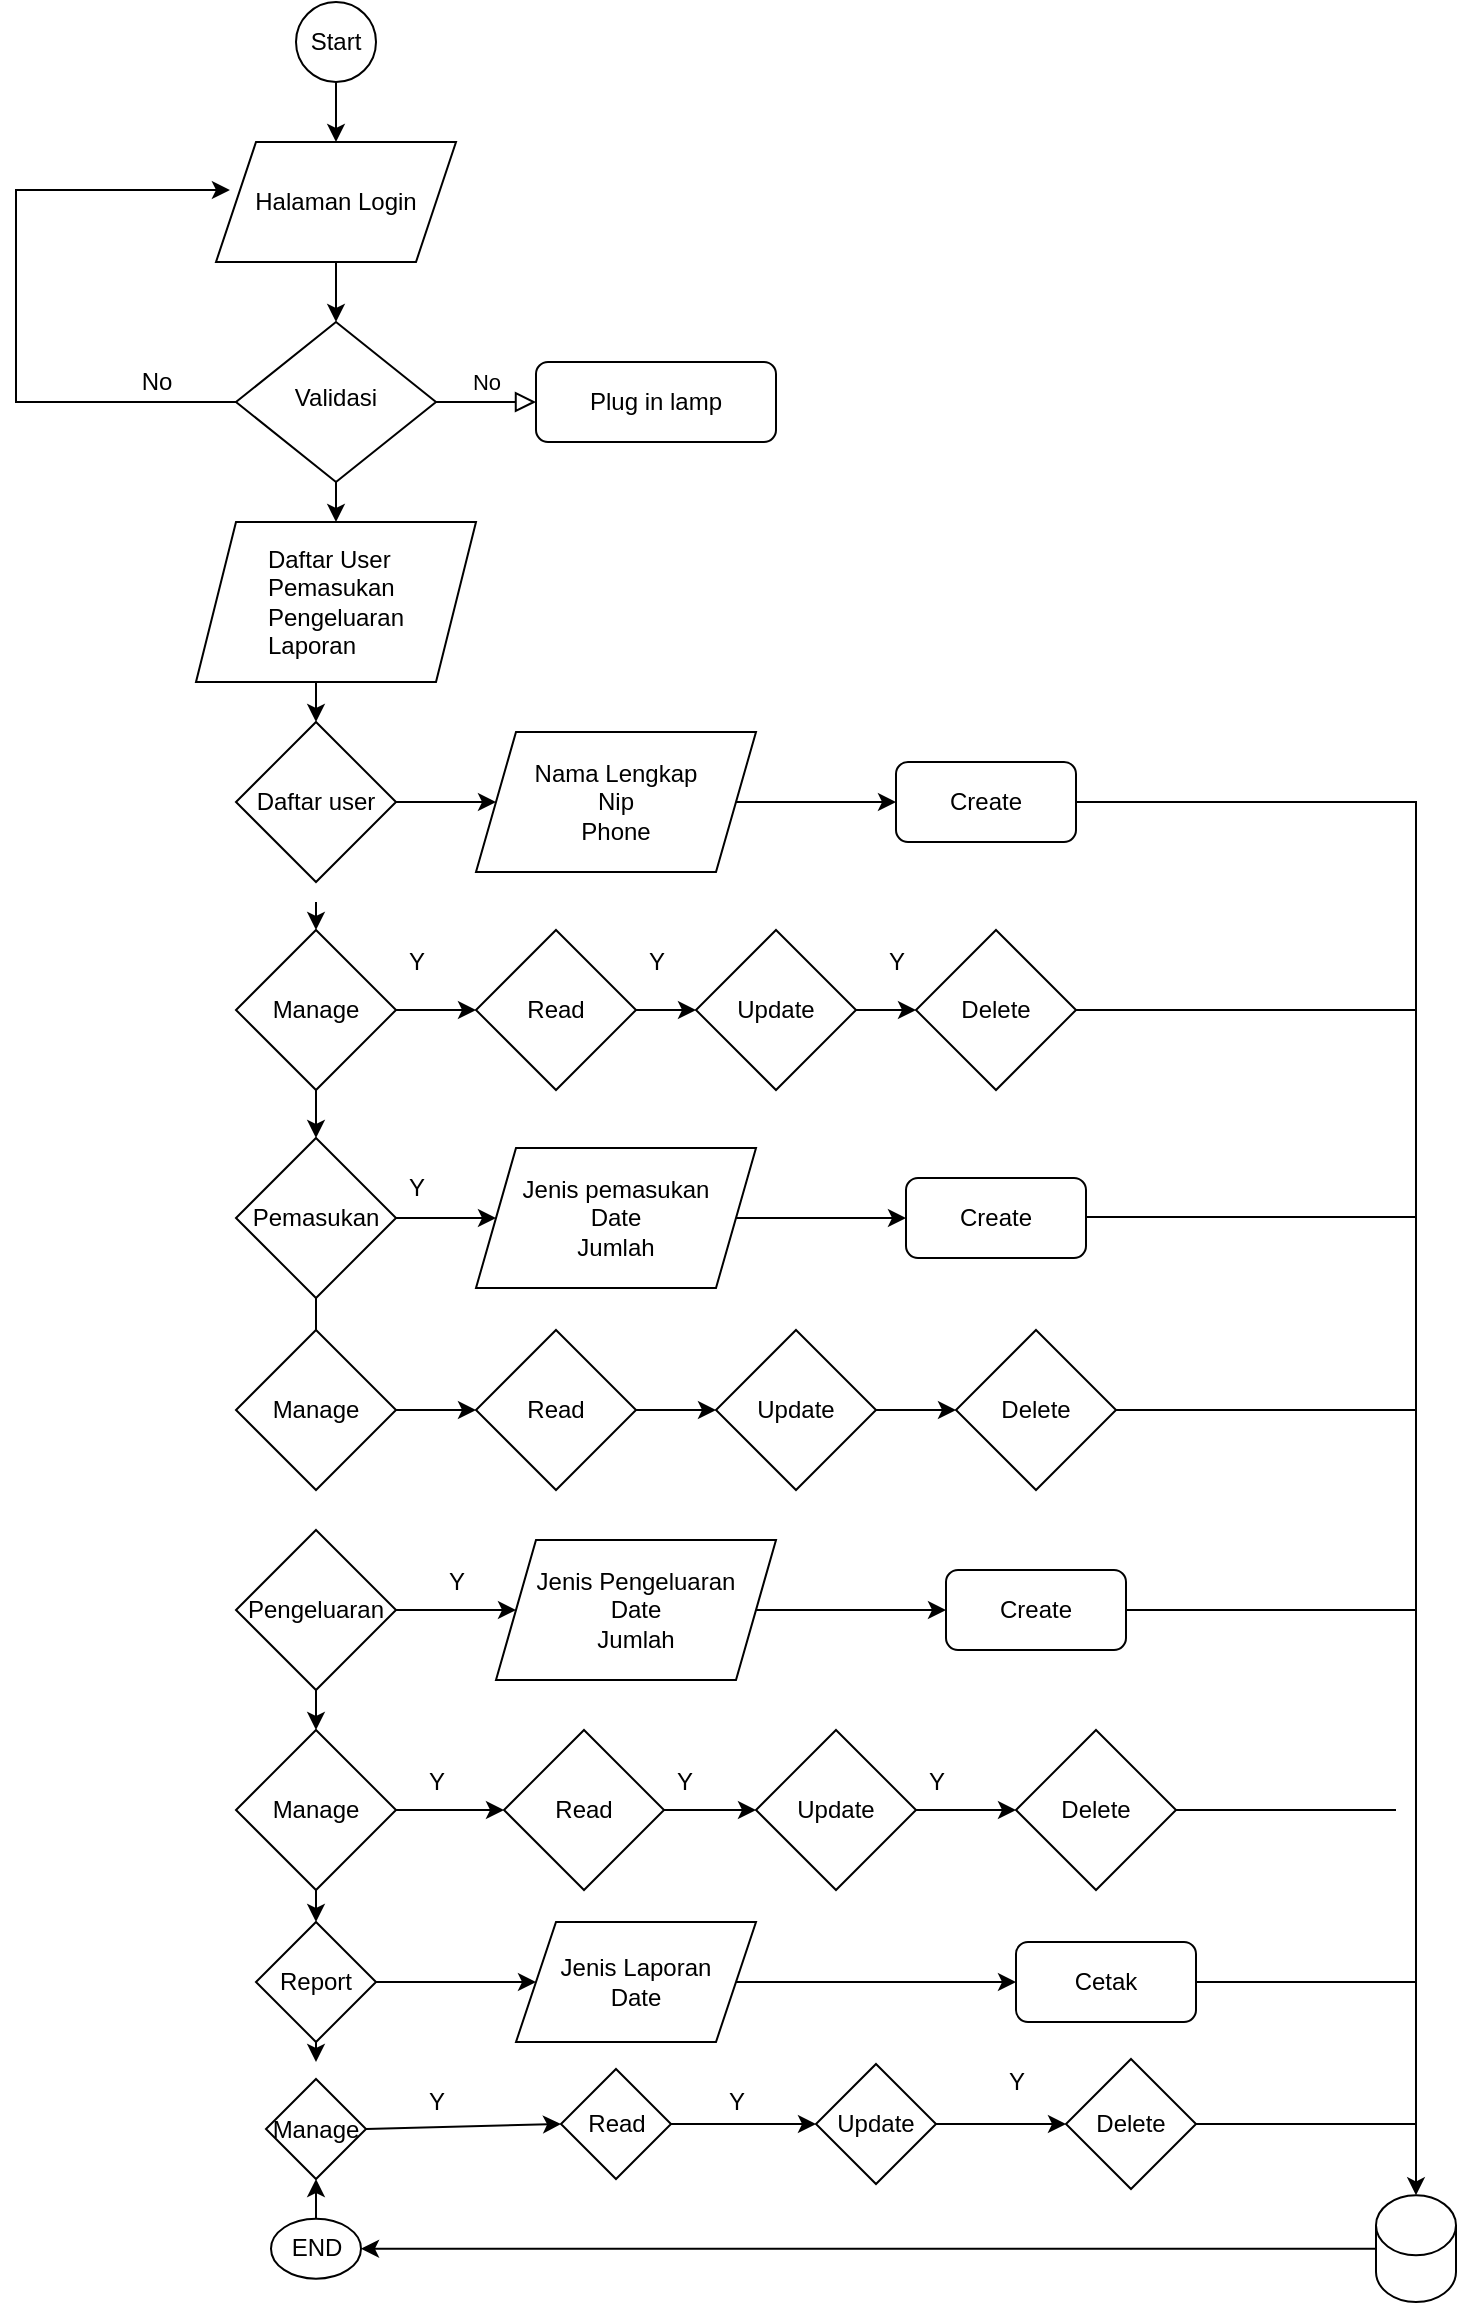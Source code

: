<mxfile version="16.5.1" type="device"><diagram id="C5RBs43oDa-KdzZeNtuy" name="Page-1"><mxGraphModel dx="868" dy="563" grid="1" gridSize="10" guides="1" tooltips="1" connect="1" arrows="1" fold="1" page="1" pageScale="1" pageWidth="827" pageHeight="1169" math="0" shadow="0"><root><mxCell id="WIyWlLk6GJQsqaUBKTNV-0"/><mxCell id="WIyWlLk6GJQsqaUBKTNV-1" parent="WIyWlLk6GJQsqaUBKTNV-0"/><mxCell id="WIyWlLk6GJQsqaUBKTNV-5" value="No" style="edgeStyle=orthogonalEdgeStyle;rounded=0;html=1;jettySize=auto;orthogonalLoop=1;fontSize=11;endArrow=block;endFill=0;endSize=8;strokeWidth=1;shadow=0;labelBackgroundColor=none;" parent="WIyWlLk6GJQsqaUBKTNV-1" source="WIyWlLk6GJQsqaUBKTNV-6" target="WIyWlLk6GJQsqaUBKTNV-7" edge="1"><mxGeometry y="10" relative="1" as="geometry"><mxPoint as="offset"/></mxGeometry></mxCell><mxCell id="WIyWlLk6GJQsqaUBKTNV-6" value="Validasi" style="rhombus;whiteSpace=wrap;html=1;shadow=0;fontFamily=Helvetica;fontSize=12;align=center;strokeWidth=1;spacing=6;spacingTop=-4;" parent="WIyWlLk6GJQsqaUBKTNV-1" vertex="1"><mxGeometry x="170" y="170" width="100" height="80" as="geometry"/></mxCell><mxCell id="WIyWlLk6GJQsqaUBKTNV-7" value="Plug in lamp" style="rounded=1;whiteSpace=wrap;html=1;fontSize=12;glass=0;strokeWidth=1;shadow=0;" parent="WIyWlLk6GJQsqaUBKTNV-1" vertex="1"><mxGeometry x="320" y="190" width="120" height="40" as="geometry"/></mxCell><mxCell id="Ojrf8QeISL4BftmtHI5l-0" value="Start" style="ellipse;whiteSpace=wrap;html=1;aspect=fixed;" parent="WIyWlLk6GJQsqaUBKTNV-1" vertex="1"><mxGeometry x="200" y="10" width="40" height="40" as="geometry"/></mxCell><mxCell id="Ojrf8QeISL4BftmtHI5l-4" value="" style="endArrow=classic;html=1;rounded=0;exitX=0.5;exitY=1;exitDx=0;exitDy=0;" parent="WIyWlLk6GJQsqaUBKTNV-1" source="Ojrf8QeISL4BftmtHI5l-0" edge="1"><mxGeometry width="50" height="50" relative="1" as="geometry"><mxPoint x="320" y="110" as="sourcePoint"/><mxPoint x="220" y="80" as="targetPoint"/></mxGeometry></mxCell><mxCell id="Ojrf8QeISL4BftmtHI5l-5" value="Halaman Login" style="shape=parallelogram;perimeter=parallelogramPerimeter;whiteSpace=wrap;html=1;fixedSize=1;" parent="WIyWlLk6GJQsqaUBKTNV-1" vertex="1"><mxGeometry x="160" y="80" width="120" height="60" as="geometry"/></mxCell><mxCell id="Ojrf8QeISL4BftmtHI5l-6" value="" style="endArrow=classic;html=1;rounded=0;exitX=0.5;exitY=1;exitDx=0;exitDy=0;" parent="WIyWlLk6GJQsqaUBKTNV-1" source="Ojrf8QeISL4BftmtHI5l-5" target="WIyWlLk6GJQsqaUBKTNV-6" edge="1"><mxGeometry width="50" height="50" relative="1" as="geometry"><mxPoint x="210" y="180" as="sourcePoint"/><mxPoint x="260" y="130" as="targetPoint"/></mxGeometry></mxCell><mxCell id="Ojrf8QeISL4BftmtHI5l-9" value="" style="endArrow=classic;html=1;rounded=0;exitX=0;exitY=0.5;exitDx=0;exitDy=0;entryX=0.058;entryY=0.4;entryDx=0;entryDy=0;entryPerimeter=0;" parent="WIyWlLk6GJQsqaUBKTNV-1" source="WIyWlLk6GJQsqaUBKTNV-6" target="Ojrf8QeISL4BftmtHI5l-5" edge="1"><mxGeometry width="50" height="50" relative="1" as="geometry"><mxPoint x="150" y="220" as="sourcePoint"/><mxPoint x="100" y="160" as="targetPoint"/><Array as="points"><mxPoint x="60" y="210"/><mxPoint x="60" y="104"/></Array></mxGeometry></mxCell><mxCell id="Ojrf8QeISL4BftmtHI5l-11" value="No" style="text;html=1;align=center;verticalAlign=middle;resizable=0;points=[];autosize=1;strokeColor=none;fillColor=none;" parent="WIyWlLk6GJQsqaUBKTNV-1" vertex="1"><mxGeometry x="115" y="190" width="30" height="20" as="geometry"/></mxCell><mxCell id="Ojrf8QeISL4BftmtHI5l-13" value="&lt;div style=&quot;text-align: left&quot;&gt;&lt;span&gt;Daftar User&lt;/span&gt;&lt;/div&gt;&lt;div style=&quot;text-align: left&quot;&gt;&lt;span&gt;Pemasukan&lt;/span&gt;&lt;/div&gt;&lt;div style=&quot;text-align: left&quot;&gt;&lt;span&gt;Pengeluaran&lt;/span&gt;&lt;/div&gt;&lt;div style=&quot;text-align: left&quot;&gt;&lt;span&gt;Laporan&lt;/span&gt;&lt;/div&gt;" style="shape=parallelogram;perimeter=parallelogramPerimeter;whiteSpace=wrap;html=1;fixedSize=1;" parent="WIyWlLk6GJQsqaUBKTNV-1" vertex="1"><mxGeometry x="150" y="270" width="140" height="80" as="geometry"/></mxCell><mxCell id="Ojrf8QeISL4BftmtHI5l-14" value="" style="endArrow=classic;html=1;rounded=0;entryX=0.5;entryY=0;entryDx=0;entryDy=0;" parent="WIyWlLk6GJQsqaUBKTNV-1" target="Ojrf8QeISL4BftmtHI5l-13" edge="1"><mxGeometry width="50" height="50" relative="1" as="geometry"><mxPoint x="220" y="250" as="sourcePoint"/><mxPoint x="270" y="200" as="targetPoint"/></mxGeometry></mxCell><mxCell id="Ojrf8QeISL4BftmtHI5l-21" style="edgeStyle=orthogonalEdgeStyle;rounded=0;orthogonalLoop=1;jettySize=auto;html=1;exitX=1;exitY=0.5;exitDx=0;exitDy=0;entryX=0;entryY=0.5;entryDx=0;entryDy=0;" parent="WIyWlLk6GJQsqaUBKTNV-1" source="Ojrf8QeISL4BftmtHI5l-15" target="Ojrf8QeISL4BftmtHI5l-17" edge="1"><mxGeometry relative="1" as="geometry"/></mxCell><mxCell id="Ojrf8QeISL4BftmtHI5l-15" value="Daftar user" style="rhombus;whiteSpace=wrap;html=1;" parent="WIyWlLk6GJQsqaUBKTNV-1" vertex="1"><mxGeometry x="170" y="370" width="80" height="80" as="geometry"/></mxCell><mxCell id="Ojrf8QeISL4BftmtHI5l-16" value="" style="endArrow=classic;html=1;rounded=0;entryX=0.5;entryY=0;entryDx=0;entryDy=0;" parent="WIyWlLk6GJQsqaUBKTNV-1" target="Ojrf8QeISL4BftmtHI5l-15" edge="1"><mxGeometry width="50" height="50" relative="1" as="geometry"><mxPoint x="210" y="350" as="sourcePoint"/><mxPoint x="260" y="300" as="targetPoint"/></mxGeometry></mxCell><mxCell id="Ojrf8QeISL4BftmtHI5l-17" value="Nama Lengkap&lt;br&gt;Nip&lt;br&gt;Phone" style="shape=parallelogram;perimeter=parallelogramPerimeter;whiteSpace=wrap;html=1;fixedSize=1;" parent="WIyWlLk6GJQsqaUBKTNV-1" vertex="1"><mxGeometry x="290" y="375" width="140" height="70" as="geometry"/></mxCell><mxCell id="Ojrf8QeISL4BftmtHI5l-18" value="" style="endArrow=classic;html=1;rounded=0;" parent="WIyWlLk6GJQsqaUBKTNV-1" target="Ojrf8QeISL4BftmtHI5l-25" edge="1"><mxGeometry width="50" height="50" relative="1" as="geometry"><mxPoint x="210" y="460" as="sourcePoint"/><mxPoint x="260" y="410" as="targetPoint"/></mxGeometry></mxCell><mxCell id="Ojrf8QeISL4BftmtHI5l-20" value="" style="endArrow=classic;html=1;rounded=0;exitX=1;exitY=0.5;exitDx=0;exitDy=0;entryX=0;entryY=0.5;entryDx=0;entryDy=0;" parent="WIyWlLk6GJQsqaUBKTNV-1" source="Ojrf8QeISL4BftmtHI5l-17" target="WIyWlLk6GJQsqaUBKTNV-11" edge="1"><mxGeometry width="50" height="50" relative="1" as="geometry"><mxPoint x="410" y="455" as="sourcePoint"/><mxPoint x="460" y="410" as="targetPoint"/></mxGeometry></mxCell><mxCell id="Ojrf8QeISL4BftmtHI5l-23" value="" style="shape=cylinder3;whiteSpace=wrap;html=1;boundedLbl=1;backgroundOutline=1;size=15;" parent="WIyWlLk6GJQsqaUBKTNV-1" vertex="1"><mxGeometry x="740" y="1106.67" width="40" height="53.33" as="geometry"/></mxCell><mxCell id="Ojrf8QeISL4BftmtHI5l-24" value="" style="endArrow=classic;html=1;rounded=0;startArrow=none;exitX=1;exitY=0.5;exitDx=0;exitDy=0;" parent="WIyWlLk6GJQsqaUBKTNV-1" edge="1" source="WIyWlLk6GJQsqaUBKTNV-11"><mxGeometry width="50" height="50" relative="1" as="geometry"><mxPoint x="590" y="436.67" as="sourcePoint"/><mxPoint x="760" y="1106.67" as="targetPoint"/><Array as="points"><mxPoint x="760" y="410"/></Array></mxGeometry></mxCell><mxCell id="Ojrf8QeISL4BftmtHI5l-41" style="edgeStyle=orthogonalEdgeStyle;rounded=0;orthogonalLoop=1;jettySize=auto;html=1;exitX=0.5;exitY=1;exitDx=0;exitDy=0;entryX=0.5;entryY=0;entryDx=0;entryDy=0;" parent="WIyWlLk6GJQsqaUBKTNV-1" source="Ojrf8QeISL4BftmtHI5l-25" target="Ojrf8QeISL4BftmtHI5l-37" edge="1"><mxGeometry relative="1" as="geometry"/></mxCell><mxCell id="Ojrf8QeISL4BftmtHI5l-25" value="Manage" style="rhombus;whiteSpace=wrap;html=1;" parent="WIyWlLk6GJQsqaUBKTNV-1" vertex="1"><mxGeometry x="170" y="474" width="80" height="80" as="geometry"/></mxCell><mxCell id="Ojrf8QeISL4BftmtHI5l-26" value="Read" style="rhombus;whiteSpace=wrap;html=1;" parent="WIyWlLk6GJQsqaUBKTNV-1" vertex="1"><mxGeometry x="290" y="474" width="80" height="80" as="geometry"/></mxCell><mxCell id="Ojrf8QeISL4BftmtHI5l-27" value="Update" style="rhombus;whiteSpace=wrap;html=1;" parent="WIyWlLk6GJQsqaUBKTNV-1" vertex="1"><mxGeometry x="400" y="474" width="80" height="80" as="geometry"/></mxCell><mxCell id="Ojrf8QeISL4BftmtHI5l-28" value="Delete" style="rhombus;whiteSpace=wrap;html=1;" parent="WIyWlLk6GJQsqaUBKTNV-1" vertex="1"><mxGeometry x="510" y="474" width="80" height="80" as="geometry"/></mxCell><mxCell id="Ojrf8QeISL4BftmtHI5l-29" value="" style="endArrow=classic;html=1;rounded=0;exitX=1;exitY=0.5;exitDx=0;exitDy=0;entryX=0;entryY=0.5;entryDx=0;entryDy=0;" parent="WIyWlLk6GJQsqaUBKTNV-1" source="Ojrf8QeISL4BftmtHI5l-25" target="Ojrf8QeISL4BftmtHI5l-26" edge="1"><mxGeometry width="50" height="50" relative="1" as="geometry"><mxPoint x="390" y="590" as="sourcePoint"/><mxPoint x="440" y="540" as="targetPoint"/></mxGeometry></mxCell><mxCell id="Ojrf8QeISL4BftmtHI5l-30" value="" style="endArrow=classic;html=1;rounded=0;exitX=1;exitY=0.5;exitDx=0;exitDy=0;entryX=0;entryY=0.5;entryDx=0;entryDy=0;" parent="WIyWlLk6GJQsqaUBKTNV-1" source="Ojrf8QeISL4BftmtHI5l-26" target="Ojrf8QeISL4BftmtHI5l-27" edge="1"><mxGeometry width="50" height="50" relative="1" as="geometry"><mxPoint x="390" y="590" as="sourcePoint"/><mxPoint x="440" y="540" as="targetPoint"/></mxGeometry></mxCell><mxCell id="Ojrf8QeISL4BftmtHI5l-31" value="" style="endArrow=classic;html=1;rounded=0;entryX=0;entryY=0.5;entryDx=0;entryDy=0;exitX=1;exitY=0.5;exitDx=0;exitDy=0;" parent="WIyWlLk6GJQsqaUBKTNV-1" source="Ojrf8QeISL4BftmtHI5l-27" target="Ojrf8QeISL4BftmtHI5l-28" edge="1"><mxGeometry width="50" height="50" relative="1" as="geometry"><mxPoint x="390" y="590" as="sourcePoint"/><mxPoint x="440" y="540" as="targetPoint"/></mxGeometry></mxCell><mxCell id="Ojrf8QeISL4BftmtHI5l-32" value="" style="endArrow=none;html=1;rounded=0;exitX=1;exitY=0.5;exitDx=0;exitDy=0;" parent="WIyWlLk6GJQsqaUBKTNV-1" source="Ojrf8QeISL4BftmtHI5l-28" edge="1"><mxGeometry width="50" height="50" relative="1" as="geometry"><mxPoint x="390" y="590" as="sourcePoint"/><mxPoint x="760" y="514" as="targetPoint"/></mxGeometry></mxCell><mxCell id="Ojrf8QeISL4BftmtHI5l-33" value="END" style="ellipse;whiteSpace=wrap;html=1;" parent="WIyWlLk6GJQsqaUBKTNV-1" vertex="1"><mxGeometry x="187.5" y="1118.34" width="45" height="30" as="geometry"/></mxCell><mxCell id="Ojrf8QeISL4BftmtHI5l-34" value="" style="endArrow=classic;html=1;rounded=0;exitX=0;exitY=0.5;exitDx=0;exitDy=0;exitPerimeter=0;" parent="WIyWlLk6GJQsqaUBKTNV-1" source="Ojrf8QeISL4BftmtHI5l-23" target="Ojrf8QeISL4BftmtHI5l-33" edge="1"><mxGeometry width="50" height="50" relative="1" as="geometry"><mxPoint x="390" y="890" as="sourcePoint"/><mxPoint x="440" y="840" as="targetPoint"/></mxGeometry></mxCell><mxCell id="WIyWlLk6GJQsqaUBKTNV-11" value="Create" style="rounded=1;whiteSpace=wrap;html=1;fontSize=12;glass=0;strokeWidth=1;shadow=0;" parent="WIyWlLk6GJQsqaUBKTNV-1" vertex="1"><mxGeometry x="500" y="390" width="90" height="40" as="geometry"/></mxCell><mxCell id="Ojrf8QeISL4BftmtHI5l-61" style="edgeStyle=orthogonalEdgeStyle;rounded=0;orthogonalLoop=1;jettySize=auto;html=1;exitX=0.5;exitY=1;exitDx=0;exitDy=0;" parent="WIyWlLk6GJQsqaUBKTNV-1" source="Ojrf8QeISL4BftmtHI5l-37" edge="1"><mxGeometry relative="1" as="geometry"><mxPoint x="210" y="710" as="targetPoint"/></mxGeometry></mxCell><mxCell id="Ojrf8QeISL4BftmtHI5l-37" value="Pemasukan" style="rhombus;whiteSpace=wrap;html=1;" parent="WIyWlLk6GJQsqaUBKTNV-1" vertex="1"><mxGeometry x="170" y="578" width="80" height="80" as="geometry"/></mxCell><mxCell id="Ojrf8QeISL4BftmtHI5l-38" value="Jenis pemasukan&lt;br&gt;Date&lt;br&gt;Jumlah" style="shape=parallelogram;perimeter=parallelogramPerimeter;whiteSpace=wrap;html=1;fixedSize=1;" parent="WIyWlLk6GJQsqaUBKTNV-1" vertex="1"><mxGeometry x="290" y="583" width="140" height="70" as="geometry"/></mxCell><mxCell id="Ojrf8QeISL4BftmtHI5l-39" value="" style="endArrow=classic;html=1;rounded=0;entryX=0;entryY=0.5;entryDx=0;entryDy=0;exitX=1;exitY=0.5;exitDx=0;exitDy=0;" parent="WIyWlLk6GJQsqaUBKTNV-1" source="Ojrf8QeISL4BftmtHI5l-38" target="Ojrf8QeISL4BftmtHI5l-43" edge="1"><mxGeometry width="50" height="50" relative="1" as="geometry"><mxPoint x="420" y="640" as="sourcePoint"/><mxPoint x="450" y="585" as="targetPoint"/></mxGeometry></mxCell><mxCell id="Ojrf8QeISL4BftmtHI5l-43" value="Create" style="rounded=1;whiteSpace=wrap;html=1;fontSize=12;glass=0;strokeWidth=1;shadow=0;" parent="WIyWlLk6GJQsqaUBKTNV-1" vertex="1"><mxGeometry x="505" y="598" width="90" height="40" as="geometry"/></mxCell><mxCell id="Ojrf8QeISL4BftmtHI5l-46" value="" style="endArrow=none;html=1;rounded=0;" parent="WIyWlLk6GJQsqaUBKTNV-1" edge="1"><mxGeometry width="50" height="50" relative="1" as="geometry"><mxPoint x="595" y="617.5" as="sourcePoint"/><mxPoint x="760" y="617.5" as="targetPoint"/></mxGeometry></mxCell><mxCell id="Ojrf8QeISL4BftmtHI5l-56" value="Delete" style="rhombus;whiteSpace=wrap;html=1;" parent="WIyWlLk6GJQsqaUBKTNV-1" vertex="1"><mxGeometry x="530" y="674" width="80" height="80" as="geometry"/></mxCell><mxCell id="Ojrf8QeISL4BftmtHI5l-64" value="" style="endArrow=none;html=1;rounded=0;exitX=1;exitY=0.5;exitDx=0;exitDy=0;" parent="WIyWlLk6GJQsqaUBKTNV-1" source="Ojrf8QeISL4BftmtHI5l-56" edge="1"><mxGeometry width="50" height="50" relative="1" as="geometry"><mxPoint x="390" y="690" as="sourcePoint"/><mxPoint x="760" y="714" as="targetPoint"/></mxGeometry></mxCell><mxCell id="Ojrf8QeISL4BftmtHI5l-68" style="edgeStyle=orthogonalEdgeStyle;rounded=0;orthogonalLoop=1;jettySize=auto;html=1;exitX=1;exitY=0.5;exitDx=0;exitDy=0;entryX=0;entryY=0.5;entryDx=0;entryDy=0;" parent="WIyWlLk6GJQsqaUBKTNV-1" source="Ojrf8QeISL4BftmtHI5l-65" target="Ojrf8QeISL4BftmtHI5l-66" edge="1"><mxGeometry relative="1" as="geometry"/></mxCell><mxCell id="Ojrf8QeISL4BftmtHI5l-76" style="edgeStyle=orthogonalEdgeStyle;rounded=0;orthogonalLoop=1;jettySize=auto;html=1;exitX=0.5;exitY=1;exitDx=0;exitDy=0;entryX=0.5;entryY=0;entryDx=0;entryDy=0;" parent="WIyWlLk6GJQsqaUBKTNV-1" source="Ojrf8QeISL4BftmtHI5l-65" target="Ojrf8QeISL4BftmtHI5l-72" edge="1"><mxGeometry relative="1" as="geometry"/></mxCell><mxCell id="Ojrf8QeISL4BftmtHI5l-65" value="Pengeluaran" style="rhombus;whiteSpace=wrap;html=1;" parent="WIyWlLk6GJQsqaUBKTNV-1" vertex="1"><mxGeometry x="170" y="774" width="80" height="80" as="geometry"/></mxCell><mxCell id="Ojrf8QeISL4BftmtHI5l-69" style="edgeStyle=orthogonalEdgeStyle;rounded=0;orthogonalLoop=1;jettySize=auto;html=1;exitX=1;exitY=0.5;exitDx=0;exitDy=0;entryX=0;entryY=0.5;entryDx=0;entryDy=0;" parent="WIyWlLk6GJQsqaUBKTNV-1" source="Ojrf8QeISL4BftmtHI5l-66" target="Ojrf8QeISL4BftmtHI5l-67" edge="1"><mxGeometry relative="1" as="geometry"/></mxCell><mxCell id="Ojrf8QeISL4BftmtHI5l-66" value="Jenis Pengeluaran&lt;br&gt;Date&lt;br&gt;Jumlah" style="shape=parallelogram;perimeter=parallelogramPerimeter;whiteSpace=wrap;html=1;fixedSize=1;" parent="WIyWlLk6GJQsqaUBKTNV-1" vertex="1"><mxGeometry x="300" y="779" width="140" height="70" as="geometry"/></mxCell><mxCell id="Ojrf8QeISL4BftmtHI5l-67" value="Create" style="rounded=1;whiteSpace=wrap;html=1;fontSize=12;glass=0;strokeWidth=1;shadow=0;" parent="WIyWlLk6GJQsqaUBKTNV-1" vertex="1"><mxGeometry x="525" y="794" width="90" height="40" as="geometry"/></mxCell><mxCell id="Ojrf8QeISL4BftmtHI5l-70" value="" style="endArrow=none;html=1;rounded=0;exitX=1;exitY=0.5;exitDx=0;exitDy=0;" parent="WIyWlLk6GJQsqaUBKTNV-1" source="Ojrf8QeISL4BftmtHI5l-67" edge="1"><mxGeometry width="50" height="50" relative="1" as="geometry"><mxPoint x="630" y="860" as="sourcePoint"/><mxPoint x="760" y="814" as="targetPoint"/></mxGeometry></mxCell><mxCell id="Ojrf8QeISL4BftmtHI5l-77" style="edgeStyle=orthogonalEdgeStyle;rounded=0;orthogonalLoop=1;jettySize=auto;html=1;exitX=1;exitY=0.5;exitDx=0;exitDy=0;entryX=0;entryY=0.5;entryDx=0;entryDy=0;" parent="WIyWlLk6GJQsqaUBKTNV-1" source="Ojrf8QeISL4BftmtHI5l-72" target="Ojrf8QeISL4BftmtHI5l-73" edge="1"><mxGeometry relative="1" as="geometry"><mxPoint x="300" y="960" as="targetPoint"/></mxGeometry></mxCell><mxCell id="Ojrf8QeISL4BftmtHI5l-127" style="edgeStyle=orthogonalEdgeStyle;rounded=0;orthogonalLoop=1;jettySize=auto;html=1;exitX=0.5;exitY=1;exitDx=0;exitDy=0;entryX=0.5;entryY=0;entryDx=0;entryDy=0;" parent="WIyWlLk6GJQsqaUBKTNV-1" source="Ojrf8QeISL4BftmtHI5l-72" target="Ojrf8QeISL4BftmtHI5l-94" edge="1"><mxGeometry relative="1" as="geometry"/></mxCell><mxCell id="Ojrf8QeISL4BftmtHI5l-72" value="Manage" style="rhombus;whiteSpace=wrap;html=1;" parent="WIyWlLk6GJQsqaUBKTNV-1" vertex="1"><mxGeometry x="170" y="874" width="80" height="80" as="geometry"/></mxCell><mxCell id="Ojrf8QeISL4BftmtHI5l-78" style="edgeStyle=orthogonalEdgeStyle;rounded=0;orthogonalLoop=1;jettySize=auto;html=1;exitX=1;exitY=0.5;exitDx=0;exitDy=0;entryX=0;entryY=0.5;entryDx=0;entryDy=0;" parent="WIyWlLk6GJQsqaUBKTNV-1" source="Ojrf8QeISL4BftmtHI5l-73" target="Ojrf8QeISL4BftmtHI5l-74" edge="1"><mxGeometry relative="1" as="geometry"/></mxCell><mxCell id="Ojrf8QeISL4BftmtHI5l-73" value="Read" style="rhombus;whiteSpace=wrap;html=1;" parent="WIyWlLk6GJQsqaUBKTNV-1" vertex="1"><mxGeometry x="304" y="874" width="80" height="80" as="geometry"/></mxCell><mxCell id="Ojrf8QeISL4BftmtHI5l-79" style="edgeStyle=orthogonalEdgeStyle;rounded=0;orthogonalLoop=1;jettySize=auto;html=1;exitX=1;exitY=0.5;exitDx=0;exitDy=0;entryX=0;entryY=0.5;entryDx=0;entryDy=0;" parent="WIyWlLk6GJQsqaUBKTNV-1" source="Ojrf8QeISL4BftmtHI5l-74" target="Ojrf8QeISL4BftmtHI5l-75" edge="1"><mxGeometry relative="1" as="geometry"/></mxCell><mxCell id="Ojrf8QeISL4BftmtHI5l-74" value="Update" style="rhombus;whiteSpace=wrap;html=1;" parent="WIyWlLk6GJQsqaUBKTNV-1" vertex="1"><mxGeometry x="430" y="874" width="80" height="80" as="geometry"/></mxCell><mxCell id="Ojrf8QeISL4BftmtHI5l-75" value="Delete" style="rhombus;whiteSpace=wrap;html=1;" parent="WIyWlLk6GJQsqaUBKTNV-1" vertex="1"><mxGeometry x="560" y="874" width="80" height="80" as="geometry"/></mxCell><mxCell id="Ojrf8QeISL4BftmtHI5l-84" value="" style="endArrow=none;html=1;rounded=0;exitX=1;exitY=0.5;exitDx=0;exitDy=0;" parent="WIyWlLk6GJQsqaUBKTNV-1" source="Ojrf8QeISL4BftmtHI5l-75" edge="1"><mxGeometry width="50" height="50" relative="1" as="geometry"><mxPoint x="390" y="890" as="sourcePoint"/><mxPoint x="750" y="914" as="targetPoint"/></mxGeometry></mxCell><mxCell id="Ojrf8QeISL4BftmtHI5l-88" value="Y" style="text;html=1;align=center;verticalAlign=middle;resizable=0;points=[];autosize=1;strokeColor=none;fillColor=none;" parent="WIyWlLk6GJQsqaUBKTNV-1" vertex="1"><mxGeometry x="270" y="790" width="20" height="20" as="geometry"/></mxCell><mxCell id="Ojrf8QeISL4BftmtHI5l-90" value="Y" style="text;html=1;align=center;verticalAlign=middle;resizable=0;points=[];autosize=1;strokeColor=none;fillColor=none;" parent="WIyWlLk6GJQsqaUBKTNV-1" vertex="1"><mxGeometry x="250" y="593" width="20" height="20" as="geometry"/></mxCell><mxCell id="Ojrf8QeISL4BftmtHI5l-91" value="Y" style="text;html=1;align=center;verticalAlign=middle;resizable=0;points=[];autosize=1;strokeColor=none;fillColor=none;" parent="WIyWlLk6GJQsqaUBKTNV-1" vertex="1"><mxGeometry x="260" y="890" width="20" height="20" as="geometry"/></mxCell><mxCell id="Ojrf8QeISL4BftmtHI5l-92" value="Y" style="text;html=1;align=center;verticalAlign=middle;resizable=0;points=[];autosize=1;strokeColor=none;fillColor=none;" parent="WIyWlLk6GJQsqaUBKTNV-1" vertex="1"><mxGeometry x="384" y="890" width="20" height="20" as="geometry"/></mxCell><mxCell id="Ojrf8QeISL4BftmtHI5l-93" value="Y" style="text;html=1;align=center;verticalAlign=middle;resizable=0;points=[];autosize=1;strokeColor=none;fillColor=none;" parent="WIyWlLk6GJQsqaUBKTNV-1" vertex="1"><mxGeometry x="510" y="890" width="20" height="20" as="geometry"/></mxCell><mxCell id="Ojrf8QeISL4BftmtHI5l-128" style="edgeStyle=orthogonalEdgeStyle;rounded=0;orthogonalLoop=1;jettySize=auto;html=1;exitX=0.5;exitY=1;exitDx=0;exitDy=0;" parent="WIyWlLk6GJQsqaUBKTNV-1" source="Ojrf8QeISL4BftmtHI5l-94" edge="1"><mxGeometry relative="1" as="geometry"><mxPoint x="210" y="1040" as="targetPoint"/></mxGeometry></mxCell><mxCell id="Ojrf8QeISL4BftmtHI5l-94" value="Report" style="rhombus;whiteSpace=wrap;html=1;" parent="WIyWlLk6GJQsqaUBKTNV-1" vertex="1"><mxGeometry x="180" y="970" width="60" height="60" as="geometry"/></mxCell><mxCell id="Ojrf8QeISL4BftmtHI5l-97" value="" style="endArrow=classic;html=1;rounded=0;exitX=1;exitY=0.5;exitDx=0;exitDy=0;entryX=0;entryY=0.5;entryDx=0;entryDy=0;" parent="WIyWlLk6GJQsqaUBKTNV-1" source="Ojrf8QeISL4BftmtHI5l-37" target="Ojrf8QeISL4BftmtHI5l-38" edge="1"><mxGeometry width="50" height="50" relative="1" as="geometry"><mxPoint x="390" y="590" as="sourcePoint"/><mxPoint x="440" y="540" as="targetPoint"/></mxGeometry></mxCell><mxCell id="Ojrf8QeISL4BftmtHI5l-101" value="Manage" style="rhombus;whiteSpace=wrap;html=1;" parent="WIyWlLk6GJQsqaUBKTNV-1" vertex="1"><mxGeometry x="170" y="674" width="80" height="80" as="geometry"/></mxCell><mxCell id="Ojrf8QeISL4BftmtHI5l-102" value="Read" style="rhombus;whiteSpace=wrap;html=1;" parent="WIyWlLk6GJQsqaUBKTNV-1" vertex="1"><mxGeometry x="290" y="674" width="80" height="80" as="geometry"/></mxCell><mxCell id="Ojrf8QeISL4BftmtHI5l-103" value="Update" style="rhombus;whiteSpace=wrap;html=1;" parent="WIyWlLk6GJQsqaUBKTNV-1" vertex="1"><mxGeometry x="410" y="674" width="80" height="80" as="geometry"/></mxCell><mxCell id="Ojrf8QeISL4BftmtHI5l-104" value="Jenis Laporan&lt;br&gt;Date" style="shape=parallelogram;perimeter=parallelogramPerimeter;whiteSpace=wrap;html=1;fixedSize=1;" parent="WIyWlLk6GJQsqaUBKTNV-1" vertex="1"><mxGeometry x="310" y="970" width="120" height="60" as="geometry"/></mxCell><mxCell id="Ojrf8QeISL4BftmtHI5l-105" value="Cetak" style="rounded=1;whiteSpace=wrap;html=1;fontSize=12;glass=0;strokeWidth=1;shadow=0;" parent="WIyWlLk6GJQsqaUBKTNV-1" vertex="1"><mxGeometry x="560" y="980" width="90" height="40" as="geometry"/></mxCell><mxCell id="Ojrf8QeISL4BftmtHI5l-106" value="" style="endArrow=classic;html=1;rounded=0;entryX=0;entryY=0.5;entryDx=0;entryDy=0;exitX=1;exitY=0.5;exitDx=0;exitDy=0;" parent="WIyWlLk6GJQsqaUBKTNV-1" source="Ojrf8QeISL4BftmtHI5l-104" target="Ojrf8QeISL4BftmtHI5l-105" edge="1"><mxGeometry width="50" height="50" relative="1" as="geometry"><mxPoint x="390" y="1080" as="sourcePoint"/><mxPoint x="440" y="1030" as="targetPoint"/></mxGeometry></mxCell><mxCell id="Ojrf8QeISL4BftmtHI5l-107" value="" style="endArrow=classic;html=1;rounded=0;exitX=1;exitY=0.5;exitDx=0;exitDy=0;entryX=0;entryY=0.5;entryDx=0;entryDy=0;" parent="WIyWlLk6GJQsqaUBKTNV-1" source="Ojrf8QeISL4BftmtHI5l-94" target="Ojrf8QeISL4BftmtHI5l-104" edge="1"><mxGeometry width="50" height="50" relative="1" as="geometry"><mxPoint x="390" y="1080" as="sourcePoint"/><mxPoint x="440" y="1030" as="targetPoint"/></mxGeometry></mxCell><mxCell id="Ojrf8QeISL4BftmtHI5l-108" value="" style="endArrow=none;html=1;rounded=0;exitX=1;exitY=0.5;exitDx=0;exitDy=0;" parent="WIyWlLk6GJQsqaUBKTNV-1" source="Ojrf8QeISL4BftmtHI5l-105" edge="1"><mxGeometry width="50" height="50" relative="1" as="geometry"><mxPoint x="390" y="1080" as="sourcePoint"/><mxPoint x="760" y="1000" as="targetPoint"/></mxGeometry></mxCell><mxCell id="Ojrf8QeISL4BftmtHI5l-109" value="Manage" style="rhombus;whiteSpace=wrap;html=1;" parent="WIyWlLk6GJQsqaUBKTNV-1" vertex="1"><mxGeometry x="185" y="1048.5" width="50" height="50" as="geometry"/></mxCell><mxCell id="Ojrf8QeISL4BftmtHI5l-110" value="Read" style="rhombus;whiteSpace=wrap;html=1;" parent="WIyWlLk6GJQsqaUBKTNV-1" vertex="1"><mxGeometry x="332.5" y="1043.5" width="55" height="55" as="geometry"/></mxCell><mxCell id="Ojrf8QeISL4BftmtHI5l-115" style="edgeStyle=orthogonalEdgeStyle;rounded=0;orthogonalLoop=1;jettySize=auto;html=1;exitX=1;exitY=0.5;exitDx=0;exitDy=0;entryX=0;entryY=0.5;entryDx=0;entryDy=0;" parent="WIyWlLk6GJQsqaUBKTNV-1" source="Ojrf8QeISL4BftmtHI5l-111" target="Ojrf8QeISL4BftmtHI5l-112" edge="1"><mxGeometry relative="1" as="geometry"/></mxCell><mxCell id="Ojrf8QeISL4BftmtHI5l-111" value="Update" style="rhombus;whiteSpace=wrap;html=1;" parent="WIyWlLk6GJQsqaUBKTNV-1" vertex="1"><mxGeometry x="460" y="1041" width="60" height="60" as="geometry"/></mxCell><mxCell id="Ojrf8QeISL4BftmtHI5l-112" value="Delete" style="rhombus;whiteSpace=wrap;html=1;" parent="WIyWlLk6GJQsqaUBKTNV-1" vertex="1"><mxGeometry x="585" y="1038.5" width="65" height="65" as="geometry"/></mxCell><mxCell id="Ojrf8QeISL4BftmtHI5l-113" value="" style="endArrow=classic;html=1;rounded=0;exitX=1;exitY=0.5;exitDx=0;exitDy=0;entryX=0;entryY=0.5;entryDx=0;entryDy=0;" parent="WIyWlLk6GJQsqaUBKTNV-1" source="Ojrf8QeISL4BftmtHI5l-109" target="Ojrf8QeISL4BftmtHI5l-110" edge="1"><mxGeometry width="50" height="50" relative="1" as="geometry"><mxPoint x="390" y="1080" as="sourcePoint"/><mxPoint x="440" y="1030" as="targetPoint"/></mxGeometry></mxCell><mxCell id="Ojrf8QeISL4BftmtHI5l-114" value="" style="endArrow=classic;html=1;rounded=0;exitX=1;exitY=0.5;exitDx=0;exitDy=0;entryX=0;entryY=0.5;entryDx=0;entryDy=0;" parent="WIyWlLk6GJQsqaUBKTNV-1" source="Ojrf8QeISL4BftmtHI5l-110" target="Ojrf8QeISL4BftmtHI5l-111" edge="1"><mxGeometry width="50" height="50" relative="1" as="geometry"><mxPoint x="390" y="1080" as="sourcePoint"/><mxPoint x="440" y="1030" as="targetPoint"/></mxGeometry></mxCell><mxCell id="Ojrf8QeISL4BftmtHI5l-116" value="" style="endArrow=none;html=1;rounded=0;exitX=1;exitY=0.5;exitDx=0;exitDy=0;" parent="WIyWlLk6GJQsqaUBKTNV-1" source="Ojrf8QeISL4BftmtHI5l-112" edge="1"><mxGeometry width="50" height="50" relative="1" as="geometry"><mxPoint x="640" y="1070" as="sourcePoint"/><mxPoint x="760" y="1071" as="targetPoint"/></mxGeometry></mxCell><mxCell id="Ojrf8QeISL4BftmtHI5l-117" value="Y" style="text;html=1;align=center;verticalAlign=middle;resizable=0;points=[];autosize=1;strokeColor=none;fillColor=none;" parent="WIyWlLk6GJQsqaUBKTNV-1" vertex="1"><mxGeometry x="260" y="1050" width="20" height="20" as="geometry"/></mxCell><mxCell id="Ojrf8QeISL4BftmtHI5l-118" value="Y" style="text;html=1;align=center;verticalAlign=middle;resizable=0;points=[];autosize=1;strokeColor=none;fillColor=none;" parent="WIyWlLk6GJQsqaUBKTNV-1" vertex="1"><mxGeometry x="410" y="1050" width="20" height="20" as="geometry"/></mxCell><mxCell id="Ojrf8QeISL4BftmtHI5l-119" value="Y" style="text;html=1;align=center;verticalAlign=middle;resizable=0;points=[];autosize=1;strokeColor=none;fillColor=none;" parent="WIyWlLk6GJQsqaUBKTNV-1" vertex="1"><mxGeometry x="550" y="1040" width="20" height="20" as="geometry"/></mxCell><mxCell id="Ojrf8QeISL4BftmtHI5l-120" value="" style="endArrow=classic;html=1;rounded=0;exitX=0.5;exitY=0;exitDx=0;exitDy=0;entryX=0.5;entryY=1;entryDx=0;entryDy=0;" parent="WIyWlLk6GJQsqaUBKTNV-1" source="Ojrf8QeISL4BftmtHI5l-33" target="Ojrf8QeISL4BftmtHI5l-109" edge="1"><mxGeometry width="50" height="50" relative="1" as="geometry"><mxPoint x="390" y="1080" as="sourcePoint"/><mxPoint x="440" y="1030" as="targetPoint"/></mxGeometry></mxCell><mxCell id="Ojrf8QeISL4BftmtHI5l-121" value="Y" style="text;html=1;align=center;verticalAlign=middle;resizable=0;points=[];autosize=1;strokeColor=none;fillColor=none;" parent="WIyWlLk6GJQsqaUBKTNV-1" vertex="1"><mxGeometry x="250" y="480" width="20" height="20" as="geometry"/></mxCell><mxCell id="Ojrf8QeISL4BftmtHI5l-122" value="Y" style="text;html=1;align=center;verticalAlign=middle;resizable=0;points=[];autosize=1;strokeColor=none;fillColor=none;" parent="WIyWlLk6GJQsqaUBKTNV-1" vertex="1"><mxGeometry x="370" y="480" width="20" height="20" as="geometry"/></mxCell><mxCell id="Ojrf8QeISL4BftmtHI5l-123" value="Y" style="text;html=1;align=center;verticalAlign=middle;resizable=0;points=[];autosize=1;strokeColor=none;fillColor=none;" parent="WIyWlLk6GJQsqaUBKTNV-1" vertex="1"><mxGeometry x="490" y="480" width="20" height="20" as="geometry"/></mxCell><mxCell id="Ojrf8QeISL4BftmtHI5l-124" value="" style="endArrow=classic;html=1;rounded=0;exitX=1;exitY=0.5;exitDx=0;exitDy=0;entryX=0;entryY=0.5;entryDx=0;entryDy=0;" parent="WIyWlLk6GJQsqaUBKTNV-1" source="Ojrf8QeISL4BftmtHI5l-101" target="Ojrf8QeISL4BftmtHI5l-102" edge="1"><mxGeometry width="50" height="50" relative="1" as="geometry"><mxPoint x="390" y="680" as="sourcePoint"/><mxPoint x="440" y="630" as="targetPoint"/></mxGeometry></mxCell><mxCell id="Ojrf8QeISL4BftmtHI5l-125" value="" style="endArrow=classic;html=1;rounded=0;exitX=1;exitY=0.5;exitDx=0;exitDy=0;entryX=0;entryY=0.5;entryDx=0;entryDy=0;" parent="WIyWlLk6GJQsqaUBKTNV-1" source="Ojrf8QeISL4BftmtHI5l-102" target="Ojrf8QeISL4BftmtHI5l-103" edge="1"><mxGeometry width="50" height="50" relative="1" as="geometry"><mxPoint x="390" y="680" as="sourcePoint"/><mxPoint x="440" y="630" as="targetPoint"/></mxGeometry></mxCell><mxCell id="Ojrf8QeISL4BftmtHI5l-126" value="" style="endArrow=classic;html=1;rounded=0;entryX=0;entryY=0.5;entryDx=0;entryDy=0;" parent="WIyWlLk6GJQsqaUBKTNV-1" source="Ojrf8QeISL4BftmtHI5l-103" target="Ojrf8QeISL4BftmtHI5l-56" edge="1"><mxGeometry width="50" height="50" relative="1" as="geometry"><mxPoint x="390" y="680" as="sourcePoint"/><mxPoint x="440" y="630" as="targetPoint"/></mxGeometry></mxCell></root></mxGraphModel></diagram></mxfile>